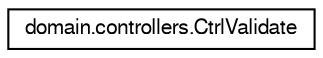 digraph "Representación gráfica de la clase"
{
 // LATEX_PDF_SIZE
  edge [fontname="FreeSans",fontsize="10",labelfontname="FreeSans",labelfontsize="10"];
  node [fontname="FreeSans",fontsize="10",shape=record];
  rankdir="LR";
  Node0 [label="domain.controllers.CtrlValidate",height=0.2,width=0.4,color="black", fillcolor="white", style="filled",URL="$classdomain_1_1controllers_1_1_ctrl_validate.html",tooltip="Clase CtrlValidate que contiene los atributos y metodos para la funcionalidad de validar."];
}
